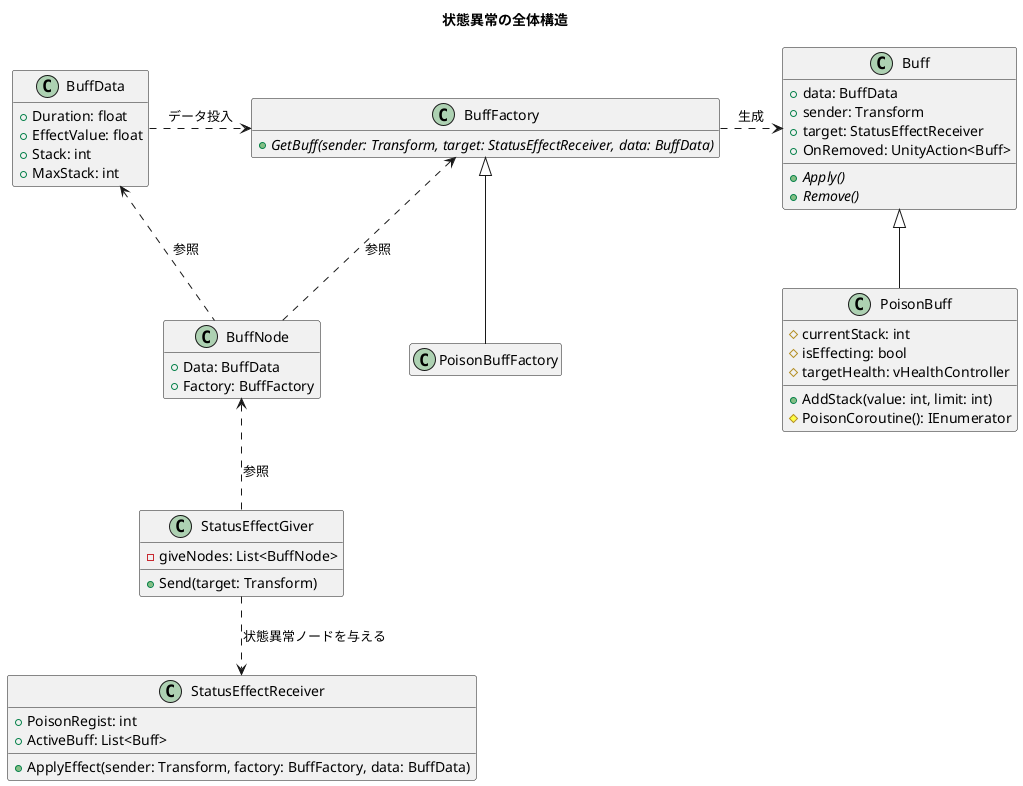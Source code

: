 @startuml status_effect_class
title 状態異常の全体構造
hide empty member

class BuffData {
  + Duration: float
  + EffectValue: float
  + Stack: int
  + MaxStack: int
}

class Buff {
  + data: BuffData
  + sender: Transform
  + target: StatusEffectReceiver
  + OnRemoved: UnityAction<Buff>
  {abstract} + Apply()
  {abstract} + Remove()
}

class PoisonBuff {
  # currentStack: int
  # isEffecting: bool
  # targetHealth: vHealthController
  + AddStack(value: int, limit: int)
  # PoisonCoroutine(): IEnumerator
}

class BuffFactory {
  {abstract} + GetBuff(sender: Transform, target: StatusEffectReceiver, data: BuffData)
}

class PoisonBuffFactory {
}

class StatusEffectReceiver {
  + PoisonRegist: int
  + ActiveBuff: List<Buff>
  + ApplyEffect(sender: Transform, factory: BuffFactory, data: BuffData)
}

class StatusEffectGiver {
  - giveNodes: List<BuffNode>
  + Send(target: Transform)
}

class BuffNode {
  + Data: BuffData
  + Factory: BuffFactory
}

BuffData .right.> BuffFactory : データ投入
BuffFactory .right.> Buff : 生成
Buff <|-- PoisonBuff
BuffFactory <|-- PoisonBuffFactory
BuffData <.down. BuffNode : 参照
BuffFactory <.. BuffNode : 参照
StatusEffectGiver .up.> BuffNode : 参照
StatusEffectGiver ..> StatusEffectReceiver : 状態異常ノードを与える

@enduml
